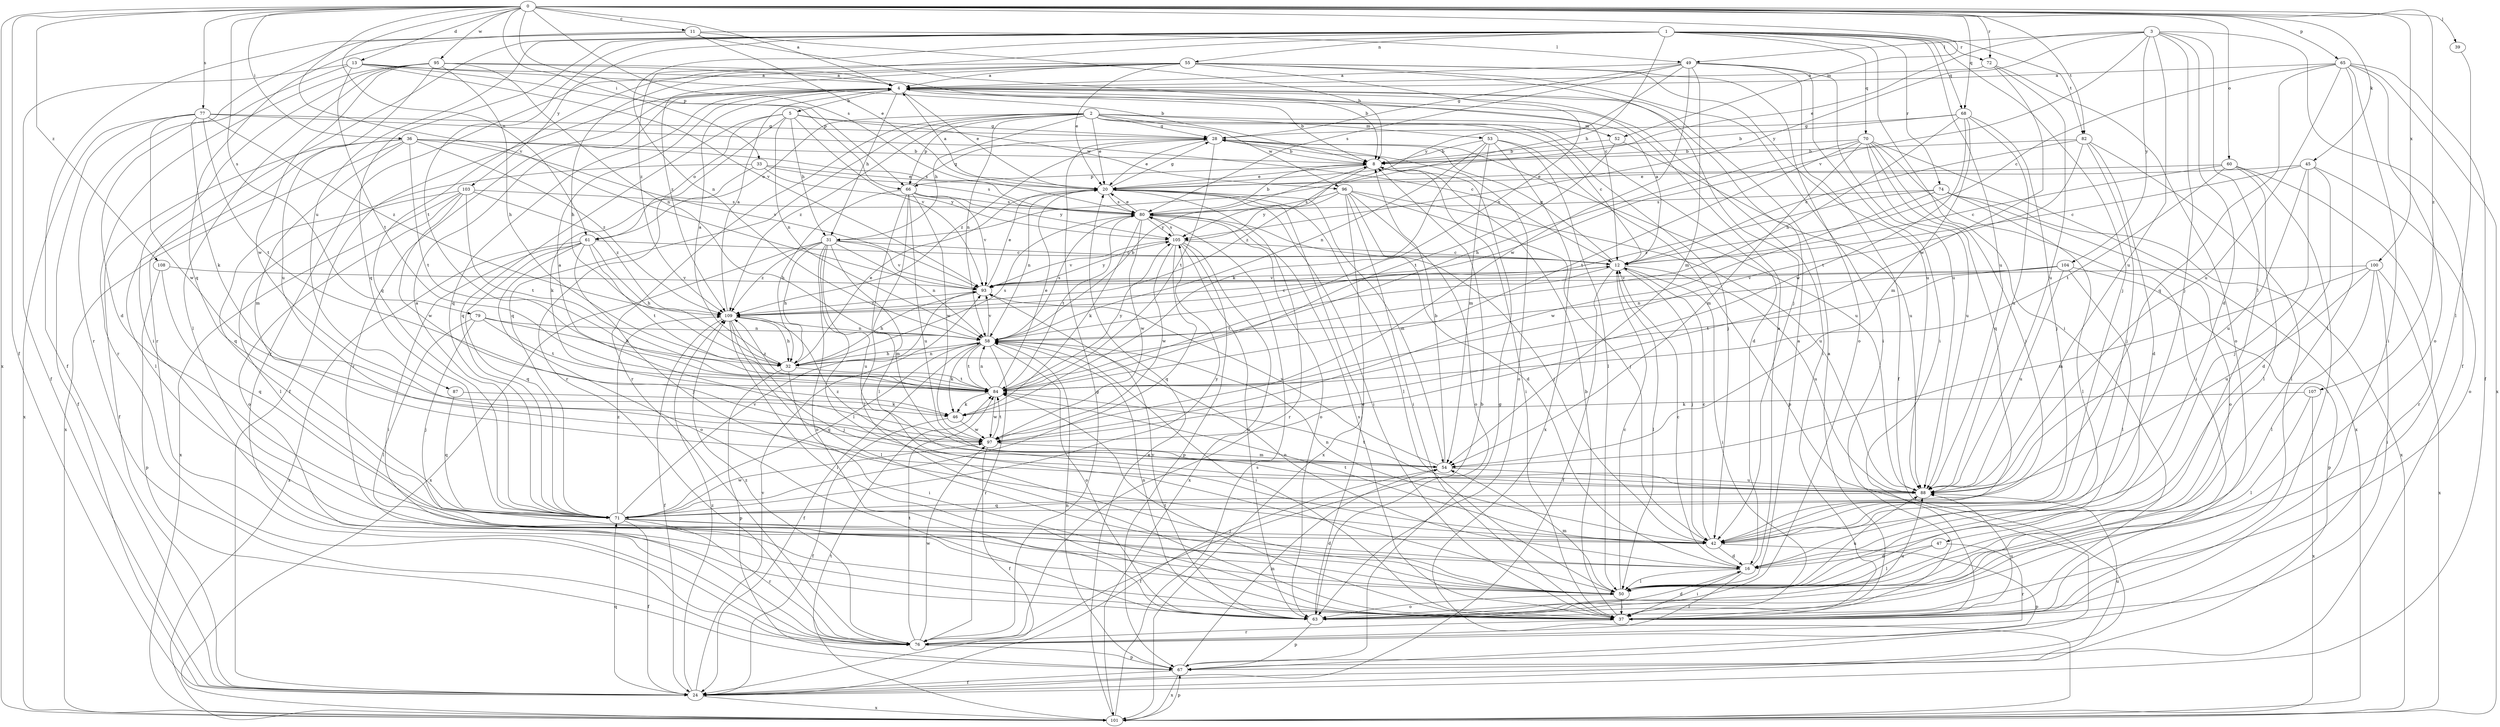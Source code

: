 strict digraph  {
0;
1;
2;
3;
4;
5;
8;
11;
12;
13;
16;
20;
24;
28;
31;
32;
33;
36;
37;
39;
42;
45;
46;
47;
49;
50;
52;
53;
54;
55;
58;
60;
61;
63;
65;
66;
67;
68;
70;
71;
72;
74;
76;
77;
79;
80;
82;
84;
87;
88;
93;
95;
96;
97;
100;
101;
103;
104;
105;
107;
108;
109;
0 -> 4  [label=a];
0 -> 11  [label=c];
0 -> 13  [label=d];
0 -> 24  [label=f];
0 -> 33  [label=i];
0 -> 36  [label=i];
0 -> 39  [label=j];
0 -> 45  [label=k];
0 -> 52  [label=m];
0 -> 60  [label=o];
0 -> 61  [label=o];
0 -> 65  [label=p];
0 -> 66  [label=p];
0 -> 68  [label=q];
0 -> 72  [label=r];
0 -> 77  [label=s];
0 -> 79  [label=s];
0 -> 80  [label=s];
0 -> 82  [label=t];
0 -> 93  [label=v];
0 -> 95  [label=w];
0 -> 100  [label=x];
0 -> 101  [label=x];
0 -> 107  [label=z];
0 -> 108  [label=z];
1 -> 31  [label=h];
1 -> 37  [label=i];
1 -> 42  [label=j];
1 -> 55  [label=n];
1 -> 58  [label=n];
1 -> 68  [label=q];
1 -> 70  [label=q];
1 -> 71  [label=q];
1 -> 72  [label=r];
1 -> 74  [label=r];
1 -> 76  [label=r];
1 -> 82  [label=t];
1 -> 84  [label=t];
1 -> 87  [label=u];
1 -> 88  [label=u];
1 -> 103  [label=y];
1 -> 109  [label=z];
2 -> 12  [label=c];
2 -> 16  [label=d];
2 -> 20  [label=e];
2 -> 28  [label=g];
2 -> 31  [label=h];
2 -> 42  [label=j];
2 -> 52  [label=m];
2 -> 53  [label=m];
2 -> 58  [label=n];
2 -> 61  [label=o];
2 -> 66  [label=p];
2 -> 71  [label=q];
2 -> 76  [label=r];
2 -> 96  [label=w];
2 -> 109  [label=z];
3 -> 16  [label=d];
3 -> 20  [label=e];
3 -> 24  [label=f];
3 -> 42  [label=j];
3 -> 47  [label=l];
3 -> 49  [label=l];
3 -> 88  [label=u];
3 -> 93  [label=v];
3 -> 104  [label=y];
3 -> 105  [label=y];
4 -> 5  [label=b];
4 -> 8  [label=b];
4 -> 20  [label=e];
4 -> 24  [label=f];
4 -> 31  [label=h];
4 -> 37  [label=i];
4 -> 71  [label=q];
4 -> 76  [label=r];
5 -> 28  [label=g];
5 -> 31  [label=h];
5 -> 58  [label=n];
5 -> 61  [label=o];
5 -> 71  [label=q];
5 -> 76  [label=r];
5 -> 93  [label=v];
5 -> 96  [label=w];
8 -> 20  [label=e];
8 -> 37  [label=i];
8 -> 66  [label=p];
8 -> 109  [label=z];
11 -> 8  [label=b];
11 -> 12  [label=c];
11 -> 20  [label=e];
11 -> 24  [label=f];
11 -> 49  [label=l];
11 -> 71  [label=q];
11 -> 76  [label=r];
12 -> 4  [label=a];
12 -> 24  [label=f];
12 -> 28  [label=g];
12 -> 37  [label=i];
12 -> 42  [label=j];
12 -> 50  [label=l];
12 -> 84  [label=t];
12 -> 88  [label=u];
12 -> 93  [label=v];
13 -> 4  [label=a];
13 -> 8  [label=b];
13 -> 16  [label=d];
13 -> 24  [label=f];
13 -> 66  [label=p];
13 -> 84  [label=t];
13 -> 93  [label=v];
16 -> 4  [label=a];
16 -> 12  [label=c];
16 -> 37  [label=i];
16 -> 50  [label=l];
16 -> 58  [label=n];
16 -> 76  [label=r];
20 -> 4  [label=a];
20 -> 28  [label=g];
20 -> 37  [label=i];
20 -> 50  [label=l];
20 -> 54  [label=m];
20 -> 58  [label=n];
20 -> 76  [label=r];
20 -> 80  [label=s];
24 -> 71  [label=q];
24 -> 93  [label=v];
24 -> 101  [label=x];
24 -> 109  [label=z];
28 -> 8  [label=b];
28 -> 20  [label=e];
28 -> 63  [label=o];
28 -> 84  [label=t];
28 -> 88  [label=u];
28 -> 109  [label=z];
31 -> 12  [label=c];
31 -> 32  [label=h];
31 -> 50  [label=l];
31 -> 54  [label=m];
31 -> 58  [label=n];
31 -> 63  [label=o];
31 -> 88  [label=u];
31 -> 93  [label=v];
31 -> 101  [label=x];
31 -> 109  [label=z];
32 -> 4  [label=a];
32 -> 20  [label=e];
32 -> 37  [label=i];
32 -> 58  [label=n];
32 -> 67  [label=p];
32 -> 80  [label=s];
32 -> 84  [label=t];
33 -> 20  [label=e];
33 -> 46  [label=k];
33 -> 71  [label=q];
33 -> 80  [label=s];
33 -> 105  [label=y];
36 -> 8  [label=b];
36 -> 24  [label=f];
36 -> 50  [label=l];
36 -> 54  [label=m];
36 -> 80  [label=s];
36 -> 84  [label=t];
36 -> 93  [label=v];
36 -> 101  [label=x];
36 -> 109  [label=z];
37 -> 4  [label=a];
37 -> 8  [label=b];
37 -> 76  [label=r];
37 -> 80  [label=s];
37 -> 84  [label=t];
37 -> 88  [label=u];
39 -> 50  [label=l];
42 -> 12  [label=c];
42 -> 16  [label=d];
42 -> 58  [label=n];
42 -> 67  [label=p];
42 -> 84  [label=t];
45 -> 12  [label=c];
45 -> 16  [label=d];
45 -> 20  [label=e];
45 -> 42  [label=j];
45 -> 63  [label=o];
45 -> 88  [label=u];
46 -> 24  [label=f];
46 -> 97  [label=w];
47 -> 16  [label=d];
47 -> 50  [label=l];
47 -> 76  [label=r];
49 -> 4  [label=a];
49 -> 24  [label=f];
49 -> 28  [label=g];
49 -> 37  [label=i];
49 -> 54  [label=m];
49 -> 80  [label=s];
49 -> 88  [label=u];
49 -> 97  [label=w];
49 -> 105  [label=y];
50 -> 4  [label=a];
50 -> 12  [label=c];
50 -> 37  [label=i];
50 -> 54  [label=m];
50 -> 63  [label=o];
50 -> 88  [label=u];
52 -> 8  [label=b];
52 -> 84  [label=t];
52 -> 88  [label=u];
53 -> 8  [label=b];
53 -> 46  [label=k];
53 -> 50  [label=l];
53 -> 54  [label=m];
53 -> 58  [label=n];
53 -> 67  [label=p];
53 -> 101  [label=x];
54 -> 8  [label=b];
54 -> 24  [label=f];
54 -> 88  [label=u];
54 -> 93  [label=v];
54 -> 109  [label=z];
55 -> 4  [label=a];
55 -> 20  [label=e];
55 -> 32  [label=h];
55 -> 37  [label=i];
55 -> 42  [label=j];
55 -> 58  [label=n];
55 -> 63  [label=o];
55 -> 71  [label=q];
55 -> 76  [label=r];
55 -> 88  [label=u];
55 -> 109  [label=z];
58 -> 8  [label=b];
58 -> 24  [label=f];
58 -> 32  [label=h];
58 -> 37  [label=i];
58 -> 46  [label=k];
58 -> 63  [label=o];
58 -> 71  [label=q];
58 -> 76  [label=r];
58 -> 80  [label=s];
58 -> 84  [label=t];
58 -> 93  [label=v];
60 -> 12  [label=c];
60 -> 20  [label=e];
60 -> 37  [label=i];
60 -> 50  [label=l];
60 -> 76  [label=r];
60 -> 84  [label=t];
61 -> 12  [label=c];
61 -> 32  [label=h];
61 -> 37  [label=i];
61 -> 42  [label=j];
61 -> 63  [label=o];
61 -> 71  [label=q];
61 -> 84  [label=t];
61 -> 101  [label=x];
63 -> 16  [label=d];
63 -> 20  [label=e];
63 -> 58  [label=n];
63 -> 67  [label=p];
63 -> 88  [label=u];
63 -> 93  [label=v];
65 -> 4  [label=a];
65 -> 12  [label=c];
65 -> 24  [label=f];
65 -> 37  [label=i];
65 -> 50  [label=l];
65 -> 63  [label=o];
65 -> 71  [label=q];
65 -> 88  [label=u];
65 -> 101  [label=x];
66 -> 28  [label=g];
66 -> 32  [label=h];
66 -> 37  [label=i];
66 -> 50  [label=l];
66 -> 80  [label=s];
66 -> 88  [label=u];
66 -> 93  [label=v];
66 -> 97  [label=w];
66 -> 105  [label=y];
67 -> 24  [label=f];
67 -> 28  [label=g];
67 -> 54  [label=m];
67 -> 58  [label=n];
67 -> 88  [label=u];
67 -> 101  [label=x];
68 -> 8  [label=b];
68 -> 28  [label=g];
68 -> 42  [label=j];
68 -> 54  [label=m];
68 -> 58  [label=n];
68 -> 88  [label=u];
68 -> 97  [label=w];
70 -> 8  [label=b];
70 -> 32  [label=h];
70 -> 37  [label=i];
70 -> 42  [label=j];
70 -> 54  [label=m];
70 -> 71  [label=q];
70 -> 84  [label=t];
70 -> 88  [label=u];
70 -> 101  [label=x];
71 -> 4  [label=a];
71 -> 16  [label=d];
71 -> 24  [label=f];
71 -> 42  [label=j];
71 -> 76  [label=r];
71 -> 93  [label=v];
71 -> 97  [label=w];
71 -> 105  [label=y];
71 -> 109  [label=z];
72 -> 4  [label=a];
72 -> 63  [label=o];
72 -> 88  [label=u];
72 -> 97  [label=w];
74 -> 50  [label=l];
74 -> 63  [label=o];
74 -> 80  [label=s];
74 -> 97  [label=w];
74 -> 101  [label=x];
74 -> 109  [label=z];
76 -> 8  [label=b];
76 -> 28  [label=g];
76 -> 67  [label=p];
76 -> 84  [label=t];
76 -> 97  [label=w];
76 -> 109  [label=z];
77 -> 12  [label=c];
77 -> 24  [label=f];
77 -> 28  [label=g];
77 -> 46  [label=k];
77 -> 84  [label=t];
77 -> 97  [label=w];
77 -> 101  [label=x];
77 -> 109  [label=z];
79 -> 32  [label=h];
79 -> 42  [label=j];
79 -> 50  [label=l];
79 -> 58  [label=n];
79 -> 84  [label=t];
80 -> 8  [label=b];
80 -> 20  [label=e];
80 -> 42  [label=j];
80 -> 46  [label=k];
80 -> 63  [label=o];
80 -> 84  [label=t];
80 -> 97  [label=w];
80 -> 105  [label=y];
82 -> 8  [label=b];
82 -> 12  [label=c];
82 -> 16  [label=d];
82 -> 37  [label=i];
82 -> 42  [label=j];
82 -> 84  [label=t];
84 -> 20  [label=e];
84 -> 46  [label=k];
84 -> 58  [label=n];
84 -> 97  [label=w];
84 -> 105  [label=y];
84 -> 109  [label=z];
87 -> 46  [label=k];
87 -> 71  [label=q];
88 -> 71  [label=q];
88 -> 84  [label=t];
93 -> 20  [label=e];
93 -> 32  [label=h];
93 -> 105  [label=y];
93 -> 109  [label=z];
95 -> 4  [label=a];
95 -> 8  [label=b];
95 -> 32  [label=h];
95 -> 37  [label=i];
95 -> 50  [label=l];
95 -> 58  [label=n];
95 -> 76  [label=r];
95 -> 88  [label=u];
95 -> 97  [label=w];
96 -> 16  [label=d];
96 -> 37  [label=i];
96 -> 42  [label=j];
96 -> 63  [label=o];
96 -> 80  [label=s];
96 -> 88  [label=u];
96 -> 101  [label=x];
96 -> 105  [label=y];
97 -> 4  [label=a];
97 -> 24  [label=f];
97 -> 54  [label=m];
97 -> 84  [label=t];
100 -> 37  [label=i];
100 -> 50  [label=l];
100 -> 54  [label=m];
100 -> 88  [label=u];
100 -> 93  [label=v];
100 -> 101  [label=x];
101 -> 20  [label=e];
101 -> 67  [label=p];
101 -> 80  [label=s];
101 -> 84  [label=t];
103 -> 50  [label=l];
103 -> 63  [label=o];
103 -> 80  [label=s];
103 -> 84  [label=t];
103 -> 97  [label=w];
103 -> 101  [label=x];
103 -> 109  [label=z];
104 -> 50  [label=l];
104 -> 58  [label=n];
104 -> 67  [label=p];
104 -> 84  [label=t];
104 -> 88  [label=u];
104 -> 93  [label=v];
105 -> 12  [label=c];
105 -> 63  [label=o];
105 -> 67  [label=p];
105 -> 71  [label=q];
105 -> 80  [label=s];
105 -> 93  [label=v];
105 -> 97  [label=w];
105 -> 101  [label=x];
107 -> 46  [label=k];
107 -> 50  [label=l];
107 -> 101  [label=x];
108 -> 67  [label=p];
108 -> 71  [label=q];
108 -> 93  [label=v];
109 -> 4  [label=a];
109 -> 12  [label=c];
109 -> 24  [label=f];
109 -> 32  [label=h];
109 -> 37  [label=i];
109 -> 42  [label=j];
109 -> 50  [label=l];
109 -> 58  [label=n];
}
